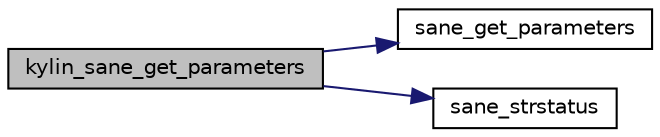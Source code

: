 digraph "kylin_sane_get_parameters"
{
  edge [fontname="Helvetica",fontsize="10",labelfontname="Helvetica",labelfontsize="10"];
  node [fontname="Helvetica",fontsize="10",shape=record];
  rankdir="LR";
  Node133 [label="kylin_sane_get_parameters",height=0.2,width=0.4,color="black", fillcolor="grey75", style="filled", fontcolor="black"];
  Node133 -> Node134 [color="midnightblue",fontsize="10",style="solid",fontname="Helvetica"];
  Node134 [label="sane_get_parameters",height=0.2,width=0.4,color="black", fillcolor="white", style="filled",URL="$sane_8h.html#a28ba54307cb61e48fc1a361be7ad2c6e"];
  Node133 -> Node135 [color="midnightblue",fontsize="10",style="solid",fontname="Helvetica"];
  Node135 [label="sane_strstatus",height=0.2,width=0.4,color="black", fillcolor="white", style="filled",URL="$sane_8h.html#a005fc36c746f3b57fcf8108435f0684d"];
}
